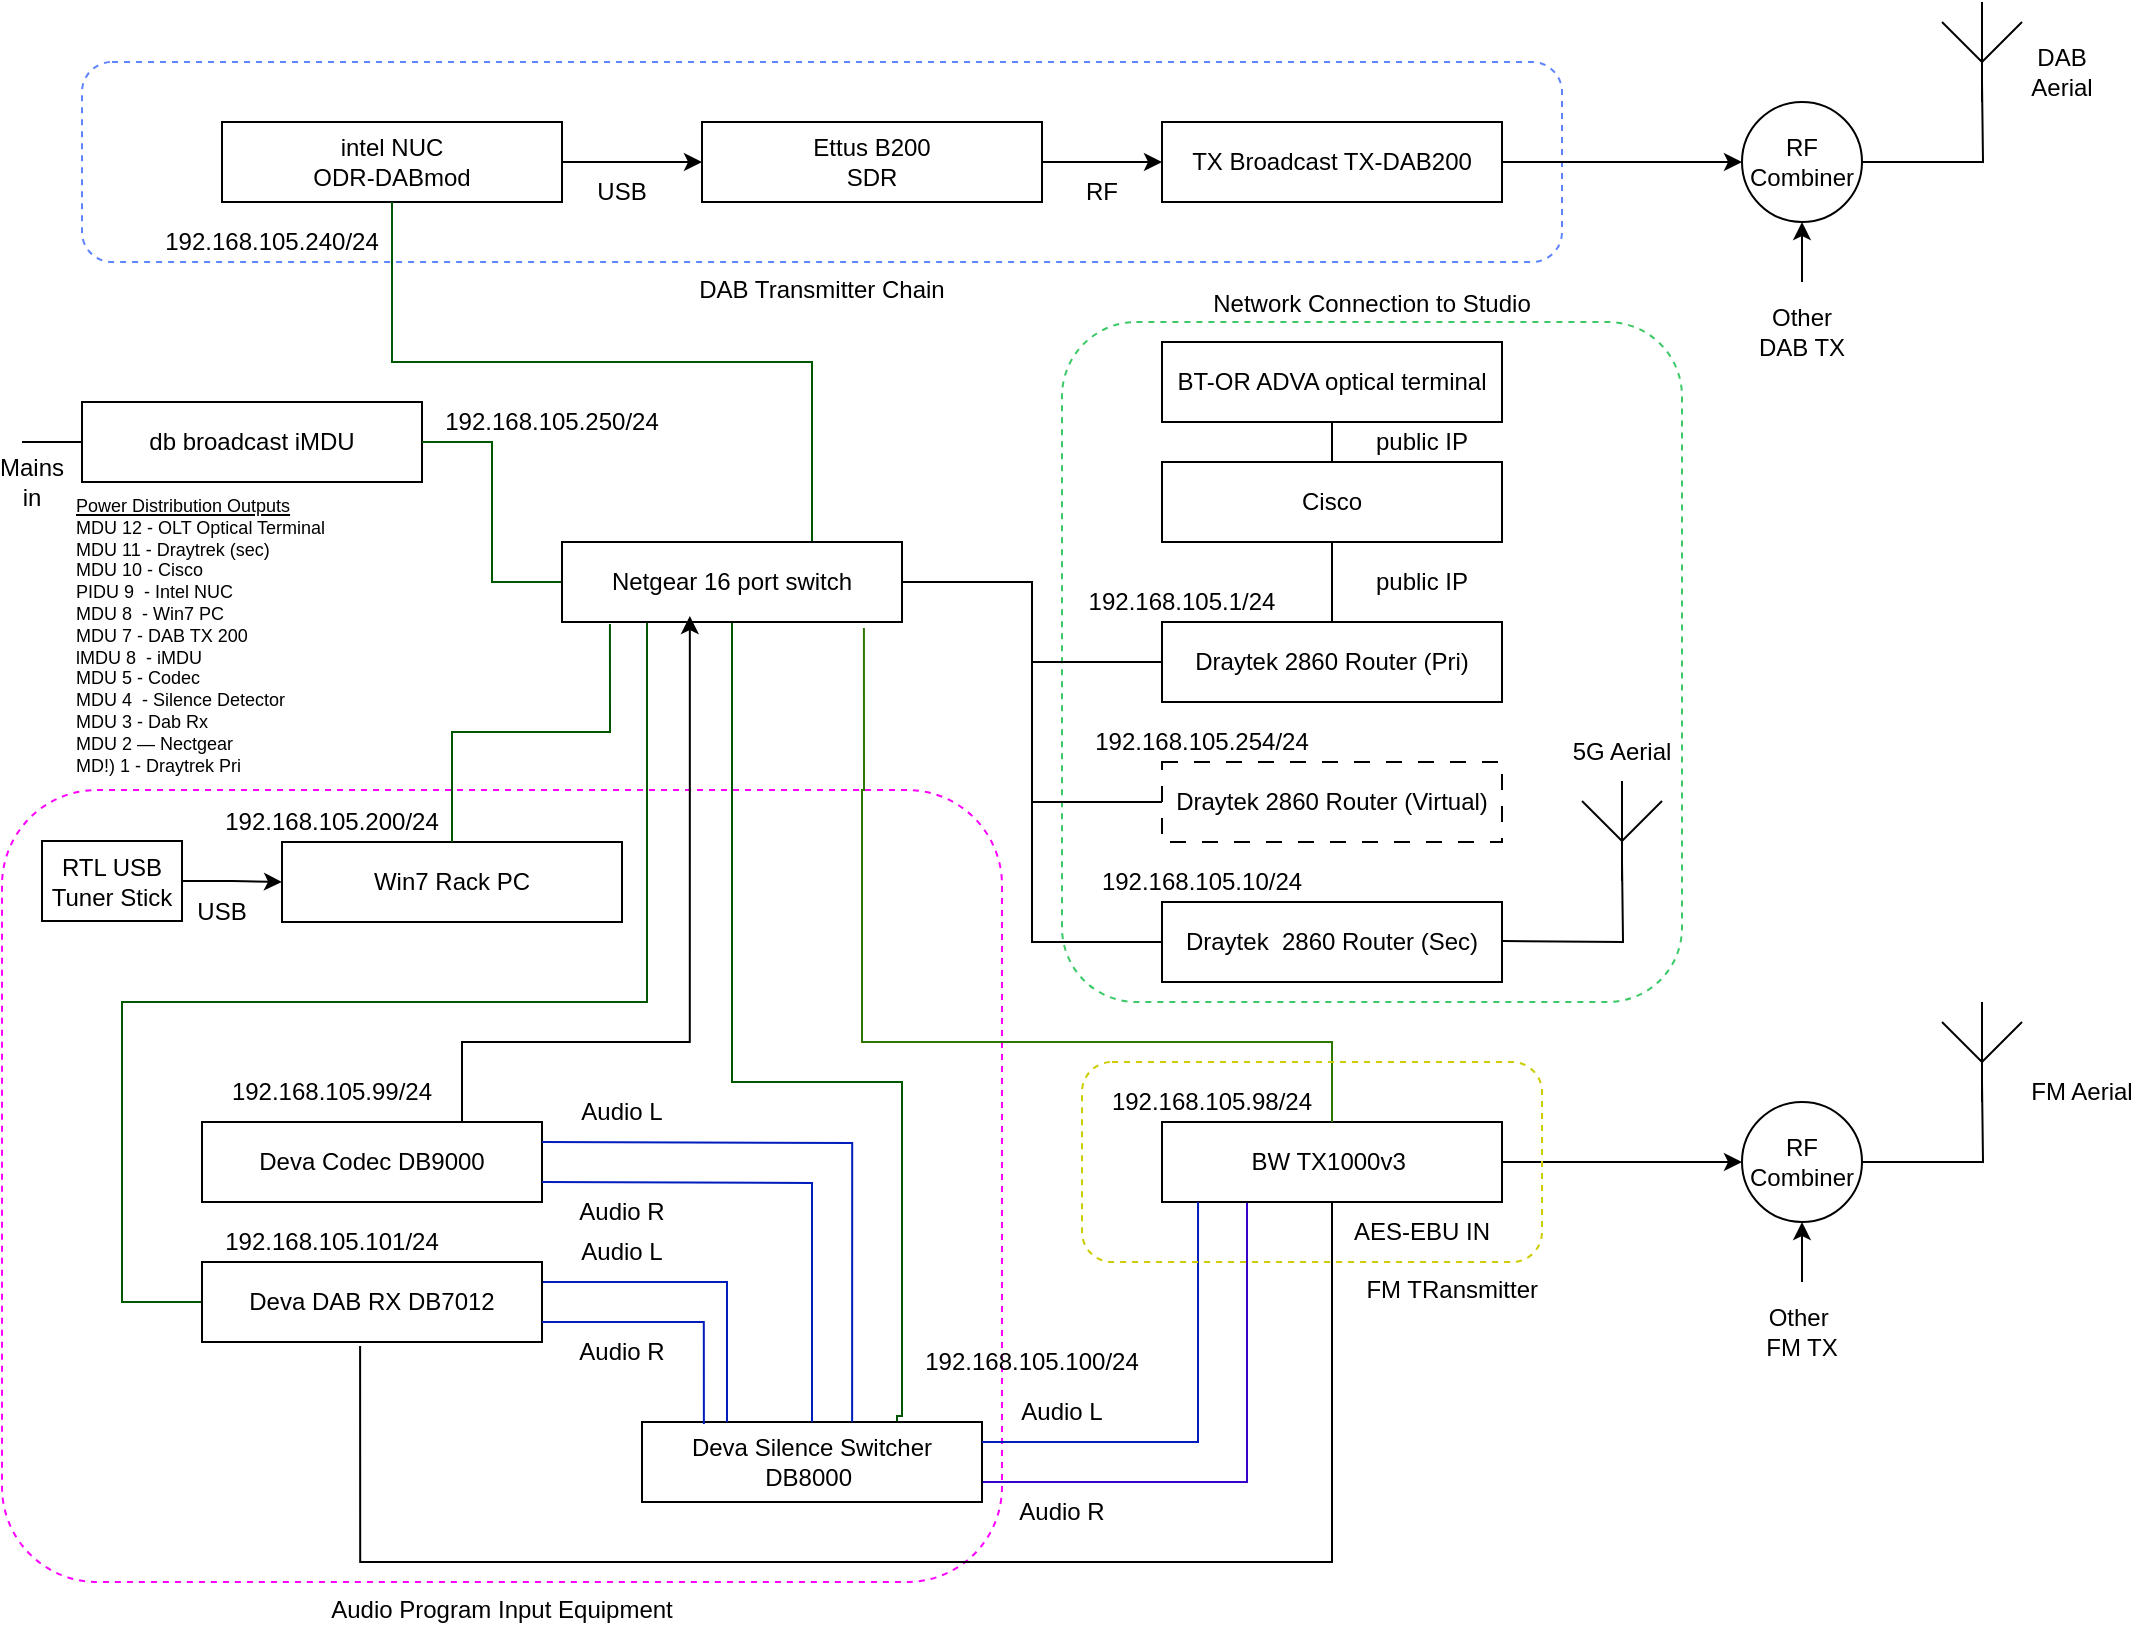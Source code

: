 <mxfile version="27.0.9">
  <diagram name="Page-1" id="bndg_6HbLod__y72PkgO">
    <mxGraphModel dx="1426" dy="841" grid="1" gridSize="10" guides="1" tooltips="1" connect="1" arrows="1" fold="1" page="1" pageScale="1" pageWidth="1169" pageHeight="827" math="0" shadow="0">
      <root>
        <mxCell id="0" />
        <mxCell id="1" parent="0" />
        <mxCell id="5baGiT5Odm0ee1N5B_kk-13" value="Network Connection to Studio" style="rounded=1;whiteSpace=wrap;html=1;dashed=1;fillColor=none;labelPosition=center;verticalLabelPosition=top;align=center;verticalAlign=bottom;arcSize=12;strokeColor=light-dark(#3bc966, #ededed);" parent="1" vertex="1">
          <mxGeometry x="560" y="180" width="310" height="340" as="geometry" />
        </mxCell>
        <mxCell id="5baGiT5Odm0ee1N5B_kk-10" value="Audio Program I&lt;span style=&quot;background-color: transparent; color: light-dark(rgb(0, 0, 0), rgb(255, 255, 255));&quot;&gt;nput Equipment&lt;/span&gt;" style="rounded=1;whiteSpace=wrap;html=1;dashed=1;fillColor=none;labelPosition=center;verticalLabelPosition=bottom;align=center;verticalAlign=top;arcSize=12;strokeColor=#FF00FF;" parent="1" vertex="1">
          <mxGeometry x="30" y="414" width="500" height="396" as="geometry" />
        </mxCell>
        <mxCell id="AULBceBfQgbjoqoKDMBw-36" value="DAB Transmitter Chain" style="rounded=1;whiteSpace=wrap;html=1;dashed=1;fillColor=none;labelPosition=center;verticalLabelPosition=bottom;align=center;verticalAlign=top;strokeColor=#5F84FF;" parent="1" vertex="1">
          <mxGeometry x="70" y="50" width="740" height="100" as="geometry" />
        </mxCell>
        <mxCell id="5baGiT5Odm0ee1N5B_kk-4" style="edgeStyle=orthogonalEdgeStyle;rounded=0;orthogonalLoop=1;jettySize=auto;html=1;endArrow=none;startFill=0;" parent="1" source="AULBceBfQgbjoqoKDMBw-1" edge="1">
          <mxGeometry relative="1" as="geometry">
            <mxPoint x="40" y="240" as="targetPoint" />
          </mxGeometry>
        </mxCell>
        <mxCell id="AULBceBfQgbjoqoKDMBw-1" value="db broadcast iMDU" style="rounded=0;whiteSpace=wrap;html=1;" parent="1" vertex="1">
          <mxGeometry x="70" y="220" width="170" height="40" as="geometry" />
        </mxCell>
        <mxCell id="AULBceBfQgbjoqoKDMBw-42" style="edgeStyle=orthogonalEdgeStyle;rounded=0;orthogonalLoop=1;jettySize=auto;html=1;exitX=1;exitY=0.5;exitDx=0;exitDy=0;entryX=0;entryY=0.5;entryDx=0;entryDy=0;" parent="1" source="AULBceBfQgbjoqoKDMBw-2" target="AULBceBfQgbjoqoKDMBw-3" edge="1">
          <mxGeometry relative="1" as="geometry" />
        </mxCell>
        <mxCell id="AULBceBfQgbjoqoKDMBw-2" value="intel NUC&lt;div&gt;ODR-DABmod&lt;/div&gt;" style="rounded=0;whiteSpace=wrap;html=1;" parent="1" vertex="1">
          <mxGeometry x="140" y="80" width="170" height="40" as="geometry" />
        </mxCell>
        <mxCell id="AULBceBfQgbjoqoKDMBw-43" style="edgeStyle=orthogonalEdgeStyle;rounded=0;orthogonalLoop=1;jettySize=auto;html=1;entryX=0;entryY=0.5;entryDx=0;entryDy=0;" parent="1" source="AULBceBfQgbjoqoKDMBw-3" target="AULBceBfQgbjoqoKDMBw-4" edge="1">
          <mxGeometry relative="1" as="geometry" />
        </mxCell>
        <mxCell id="AULBceBfQgbjoqoKDMBw-3" value="Ettus B200&lt;div&gt;SDR&lt;/div&gt;" style="rounded=0;whiteSpace=wrap;html=1;" parent="1" vertex="1">
          <mxGeometry x="380" y="80" width="170" height="40" as="geometry" />
        </mxCell>
        <mxCell id="AULBceBfQgbjoqoKDMBw-23" style="edgeStyle=orthogonalEdgeStyle;rounded=0;orthogonalLoop=1;jettySize=auto;html=1;entryX=0;entryY=0.5;entryDx=0;entryDy=0;endArrow=classic;startFill=0;endFill=1;" parent="1" source="AULBceBfQgbjoqoKDMBw-4" target="AULBceBfQgbjoqoKDMBw-16" edge="1">
          <mxGeometry relative="1" as="geometry" />
        </mxCell>
        <mxCell id="AULBceBfQgbjoqoKDMBw-4" value="TX Broadcast TX-DAB200" style="rounded=0;whiteSpace=wrap;html=1;" parent="1" vertex="1">
          <mxGeometry x="610" y="80" width="170" height="40" as="geometry" />
        </mxCell>
        <mxCell id="AULBceBfQgbjoqoKDMBw-5" value="Win7 Rack PC" style="rounded=0;whiteSpace=wrap;html=1;" parent="1" vertex="1">
          <mxGeometry x="170" y="440" width="170" height="40" as="geometry" />
        </mxCell>
        <mxCell id="AULBceBfQgbjoqoKDMBw-57" style="edgeStyle=orthogonalEdgeStyle;rounded=0;orthogonalLoop=1;jettySize=auto;html=1;exitX=0.5;exitY=1;exitDx=0;exitDy=0;entryX=0.5;entryY=0;entryDx=0;entryDy=0;endArrow=none;startFill=0;" parent="1" source="AULBceBfQgbjoqoKDMBw-6" target="AULBceBfQgbjoqoKDMBw-7" edge="1">
          <mxGeometry relative="1" as="geometry" />
        </mxCell>
        <mxCell id="AULBceBfQgbjoqoKDMBw-6" value="BT-OR ADVA optical terminal" style="rounded=0;whiteSpace=wrap;html=1;" parent="1" vertex="1">
          <mxGeometry x="610" y="190" width="170" height="40" as="geometry" />
        </mxCell>
        <mxCell id="AULBceBfQgbjoqoKDMBw-56" style="edgeStyle=orthogonalEdgeStyle;rounded=0;orthogonalLoop=1;jettySize=auto;html=1;exitX=0.5;exitY=1;exitDx=0;exitDy=0;entryX=0.5;entryY=0;entryDx=0;entryDy=0;endArrow=none;startFill=0;" parent="1" source="AULBceBfQgbjoqoKDMBw-7" target="AULBceBfQgbjoqoKDMBw-8" edge="1">
          <mxGeometry relative="1" as="geometry" />
        </mxCell>
        <mxCell id="AULBceBfQgbjoqoKDMBw-7" value="Cisco" style="rounded=0;whiteSpace=wrap;html=1;" parent="1" vertex="1">
          <mxGeometry x="610" y="250" width="170" height="40" as="geometry" />
        </mxCell>
        <mxCell id="AULBceBfQgbjoqoKDMBw-54" style="edgeStyle=orthogonalEdgeStyle;rounded=0;orthogonalLoop=1;jettySize=auto;html=1;exitX=0;exitY=0.5;exitDx=0;exitDy=0;entryX=1;entryY=0.5;entryDx=0;entryDy=0;endArrow=none;startFill=0;" parent="1" source="AULBceBfQgbjoqoKDMBw-8" target="AULBceBfQgbjoqoKDMBw-11" edge="1">
          <mxGeometry relative="1" as="geometry" />
        </mxCell>
        <mxCell id="AULBceBfQgbjoqoKDMBw-8" value="Draytek 2860 Router (Pri)" style="rounded=0;whiteSpace=wrap;html=1;" parent="1" vertex="1">
          <mxGeometry x="610" y="330" width="170" height="40" as="geometry" />
        </mxCell>
        <mxCell id="AULBceBfQgbjoqoKDMBw-53" style="edgeStyle=orthogonalEdgeStyle;rounded=0;orthogonalLoop=1;jettySize=auto;html=1;exitX=0;exitY=0.5;exitDx=0;exitDy=0;entryX=1;entryY=0.5;entryDx=0;entryDy=0;endArrow=none;startFill=0;" parent="1" source="AULBceBfQgbjoqoKDMBw-9" target="AULBceBfQgbjoqoKDMBw-11" edge="1">
          <mxGeometry relative="1" as="geometry" />
        </mxCell>
        <mxCell id="AULBceBfQgbjoqoKDMBw-9" value="Draytek&amp;nbsp;&amp;nbsp;2860 Router (Sec)" style="rounded=0;whiteSpace=wrap;html=1;" parent="1" vertex="1">
          <mxGeometry x="610" y="470" width="170" height="40" as="geometry" />
        </mxCell>
        <mxCell id="AULBceBfQgbjoqoKDMBw-55" value="" style="edgeStyle=orthogonalEdgeStyle;rounded=0;orthogonalLoop=1;jettySize=auto;html=1;endArrow=none;startFill=0;entryX=1;entryY=0.5;entryDx=0;entryDy=0;" parent="1" source="AULBceBfQgbjoqoKDMBw-10" target="AULBceBfQgbjoqoKDMBw-11" edge="1">
          <mxGeometry relative="1" as="geometry" />
        </mxCell>
        <mxCell id="AULBceBfQgbjoqoKDMBw-10" value="Draytek&amp;nbsp;2860 Router (Virtual)" style="rounded=0;whiteSpace=wrap;html=1;dashed=1;dashPattern=8 8;" parent="1" vertex="1">
          <mxGeometry x="610" y="400" width="170" height="40" as="geometry" />
        </mxCell>
        <mxCell id="AULBceBfQgbjoqoKDMBw-46" style="edgeStyle=orthogonalEdgeStyle;rounded=0;orthogonalLoop=1;jettySize=auto;html=1;exitX=0.141;exitY=1.025;exitDx=0;exitDy=0;entryX=0.5;entryY=0;entryDx=0;entryDy=0;endArrow=none;startFill=0;fillColor=#008a00;strokeColor=#005700;exitPerimeter=0;" parent="1" source="AULBceBfQgbjoqoKDMBw-11" target="AULBceBfQgbjoqoKDMBw-5" edge="1">
          <mxGeometry relative="1" as="geometry" />
        </mxCell>
        <mxCell id="AULBceBfQgbjoqoKDMBw-47" style="edgeStyle=orthogonalEdgeStyle;rounded=0;orthogonalLoop=1;jettySize=auto;html=1;entryX=0.5;entryY=1;entryDx=0;entryDy=0;endArrow=none;startFill=0;fillColor=#008a00;strokeColor=#005700;" parent="1" source="AULBceBfQgbjoqoKDMBw-11" target="AULBceBfQgbjoqoKDMBw-2" edge="1">
          <mxGeometry relative="1" as="geometry">
            <Array as="points">
              <mxPoint x="435" y="200" />
              <mxPoint x="225" y="200" />
            </Array>
          </mxGeometry>
        </mxCell>
        <mxCell id="AULBceBfQgbjoqoKDMBw-48" style="edgeStyle=orthogonalEdgeStyle;rounded=0;orthogonalLoop=1;jettySize=auto;html=1;entryX=1;entryY=0.5;entryDx=0;entryDy=0;endArrow=none;startFill=0;fillColor=#008a00;strokeColor=#005700;" parent="1" source="AULBceBfQgbjoqoKDMBw-11" target="AULBceBfQgbjoqoKDMBw-1" edge="1">
          <mxGeometry relative="1" as="geometry" />
        </mxCell>
        <mxCell id="AULBceBfQgbjoqoKDMBw-49" style="edgeStyle=orthogonalEdgeStyle;rounded=0;orthogonalLoop=1;jettySize=auto;html=1;exitX=0.25;exitY=1;exitDx=0;exitDy=0;entryX=0;entryY=0.5;entryDx=0;entryDy=0;endArrow=none;startFill=0;fillColor=#008a00;strokeColor=#005700;" parent="1" source="AULBceBfQgbjoqoKDMBw-11" target="AULBceBfQgbjoqoKDMBw-14" edge="1">
          <mxGeometry relative="1" as="geometry">
            <Array as="points">
              <mxPoint x="353" y="520" />
              <mxPoint x="90" y="520" />
              <mxPoint x="90" y="670" />
            </Array>
          </mxGeometry>
        </mxCell>
        <mxCell id="AULBceBfQgbjoqoKDMBw-51" style="edgeStyle=orthogonalEdgeStyle;rounded=0;orthogonalLoop=1;jettySize=auto;html=1;exitX=0.5;exitY=1;exitDx=0;exitDy=0;entryX=0.75;entryY=0;entryDx=0;entryDy=0;endArrow=none;startFill=0;fillColor=#008a00;strokeColor=#005700;" parent="1" source="AULBceBfQgbjoqoKDMBw-11" target="AULBceBfQgbjoqoKDMBw-13" edge="1">
          <mxGeometry relative="1" as="geometry">
            <mxPoint x="370" y="650" as="targetPoint" />
            <Array as="points">
              <mxPoint x="395" y="560" />
              <mxPoint x="480" y="560" />
              <mxPoint x="480" y="727" />
              <mxPoint x="478" y="727" />
            </Array>
          </mxGeometry>
        </mxCell>
        <mxCell id="AULBceBfQgbjoqoKDMBw-11" value="Netgear 16 port switch" style="rounded=0;whiteSpace=wrap;html=1;" parent="1" vertex="1">
          <mxGeometry x="310" y="290" width="170" height="40" as="geometry" />
        </mxCell>
        <mxCell id="AULBceBfQgbjoqoKDMBw-12" value="Deva Codec DB9000" style="rounded=0;whiteSpace=wrap;html=1;" parent="1" vertex="1">
          <mxGeometry x="130" y="580" width="170" height="40" as="geometry" />
        </mxCell>
        <mxCell id="AULBceBfQgbjoqoKDMBw-63" style="edgeStyle=orthogonalEdgeStyle;rounded=0;orthogonalLoop=1;jettySize=auto;html=1;exitX=1;exitY=0.75;exitDx=0;exitDy=0;entryX=0.25;entryY=1;entryDx=0;entryDy=0;endArrow=none;startFill=0;fillColor=#6a00ff;strokeColor=#3700CC;" parent="1" source="AULBceBfQgbjoqoKDMBw-13" target="AULBceBfQgbjoqoKDMBw-27" edge="1">
          <mxGeometry relative="1" as="geometry" />
        </mxCell>
        <mxCell id="AULBceBfQgbjoqoKDMBw-13" value="Deva Silence Switcher DB8000&amp;nbsp;" style="rounded=0;whiteSpace=wrap;html=1;" parent="1" vertex="1">
          <mxGeometry x="350" y="730" width="170" height="40" as="geometry" />
        </mxCell>
        <mxCell id="AULBceBfQgbjoqoKDMBw-61" style="edgeStyle=orthogonalEdgeStyle;rounded=0;orthogonalLoop=1;jettySize=auto;html=1;entryX=0.5;entryY=1;entryDx=0;entryDy=0;exitX=0.465;exitY=1.05;exitDx=0;exitDy=0;exitPerimeter=0;endArrow=none;startFill=0;" parent="1" source="AULBceBfQgbjoqoKDMBw-14" target="AULBceBfQgbjoqoKDMBw-27" edge="1">
          <mxGeometry relative="1" as="geometry">
            <Array as="points">
              <mxPoint x="209" y="800" />
              <mxPoint x="695" y="800" />
            </Array>
          </mxGeometry>
        </mxCell>
        <mxCell id="AULBceBfQgbjoqoKDMBw-65" style="edgeStyle=orthogonalEdgeStyle;rounded=0;orthogonalLoop=1;jettySize=auto;html=1;exitX=1;exitY=0.25;exitDx=0;exitDy=0;entryX=0.25;entryY=0;entryDx=0;entryDy=0;endArrow=none;startFill=0;fillColor=#0050ef;strokeColor=#001DBC;" parent="1" source="AULBceBfQgbjoqoKDMBw-14" target="AULBceBfQgbjoqoKDMBw-13" edge="1">
          <mxGeometry relative="1" as="geometry" />
        </mxCell>
        <mxCell id="AULBceBfQgbjoqoKDMBw-14" value="Deva DAB RX DB7012" style="rounded=0;whiteSpace=wrap;html=1;" parent="1" vertex="1">
          <mxGeometry x="130" y="650" width="170" height="40" as="geometry" />
        </mxCell>
        <mxCell id="AULBceBfQgbjoqoKDMBw-22" style="edgeStyle=orthogonalEdgeStyle;rounded=0;orthogonalLoop=1;jettySize=auto;html=1;endArrow=none;startFill=0;" parent="1" source="AULBceBfQgbjoqoKDMBw-16" edge="1">
          <mxGeometry relative="1" as="geometry">
            <mxPoint x="1020" y="60" as="targetPoint" />
          </mxGeometry>
        </mxCell>
        <mxCell id="AULBceBfQgbjoqoKDMBw-16" value="RF Combiner" style="ellipse;whiteSpace=wrap;html=1;aspect=fixed;" parent="1" vertex="1">
          <mxGeometry x="900" y="70" width="60" height="60" as="geometry" />
        </mxCell>
        <mxCell id="AULBceBfQgbjoqoKDMBw-21" value="" style="group" parent="1" vertex="1" connectable="0">
          <mxGeometry x="1000" y="20" width="90" height="50" as="geometry" />
        </mxCell>
        <mxCell id="AULBceBfQgbjoqoKDMBw-17" value="" style="endArrow=none;html=1;rounded=0;" parent="AULBceBfQgbjoqoKDMBw-21" edge="1">
          <mxGeometry width="50" height="50" relative="1" as="geometry">
            <mxPoint x="20" y="50" as="sourcePoint" />
            <mxPoint x="20" as="targetPoint" />
          </mxGeometry>
        </mxCell>
        <mxCell id="AULBceBfQgbjoqoKDMBw-18" value="" style="endArrow=none;html=1;rounded=0;" parent="AULBceBfQgbjoqoKDMBw-21" edge="1">
          <mxGeometry width="50" height="50" relative="1" as="geometry">
            <mxPoint y="10" as="sourcePoint" />
            <mxPoint x="20" y="30" as="targetPoint" />
          </mxGeometry>
        </mxCell>
        <mxCell id="AULBceBfQgbjoqoKDMBw-19" value="" style="endArrow=none;html=1;rounded=0;" parent="AULBceBfQgbjoqoKDMBw-21" edge="1">
          <mxGeometry width="50" height="50" relative="1" as="geometry">
            <mxPoint x="40" y="10" as="sourcePoint" />
            <mxPoint x="20" y="30" as="targetPoint" />
          </mxGeometry>
        </mxCell>
        <mxCell id="AULBceBfQgbjoqoKDMBw-20" value="DAB Aerial" style="text;html=1;align=center;verticalAlign=middle;whiteSpace=wrap;rounded=0;" parent="AULBceBfQgbjoqoKDMBw-21" vertex="1">
          <mxGeometry x="30" y="20" width="60" height="30" as="geometry" />
        </mxCell>
        <mxCell id="AULBceBfQgbjoqoKDMBw-25" style="edgeStyle=orthogonalEdgeStyle;rounded=0;orthogonalLoop=1;jettySize=auto;html=1;entryX=0.5;entryY=1;entryDx=0;entryDy=0;" parent="1" target="AULBceBfQgbjoqoKDMBw-16" edge="1">
          <mxGeometry relative="1" as="geometry">
            <mxPoint x="930" y="160" as="sourcePoint" />
          </mxGeometry>
        </mxCell>
        <mxCell id="AULBceBfQgbjoqoKDMBw-24" value="Other DAB TX" style="text;html=1;align=center;verticalAlign=middle;whiteSpace=wrap;rounded=0;" parent="1" vertex="1">
          <mxGeometry x="900" y="170" width="60" height="30" as="geometry" />
        </mxCell>
        <mxCell id="AULBceBfQgbjoqoKDMBw-26" style="edgeStyle=orthogonalEdgeStyle;rounded=0;orthogonalLoop=1;jettySize=auto;html=1;entryX=0;entryY=0.5;entryDx=0;entryDy=0;endArrow=classic;startFill=0;endFill=1;" parent="1" source="AULBceBfQgbjoqoKDMBw-27" target="AULBceBfQgbjoqoKDMBw-29" edge="1">
          <mxGeometry relative="1" as="geometry" />
        </mxCell>
        <mxCell id="AULBceBfQgbjoqoKDMBw-27" value="BW TX1000v3&amp;nbsp;" style="rounded=0;whiteSpace=wrap;html=1;" parent="1" vertex="1">
          <mxGeometry x="610" y="580" width="170" height="40" as="geometry" />
        </mxCell>
        <mxCell id="AULBceBfQgbjoqoKDMBw-28" style="edgeStyle=orthogonalEdgeStyle;rounded=0;orthogonalLoop=1;jettySize=auto;html=1;endArrow=none;startFill=0;" parent="1" source="AULBceBfQgbjoqoKDMBw-29" edge="1">
          <mxGeometry relative="1" as="geometry">
            <mxPoint x="1020" y="560" as="targetPoint" />
          </mxGeometry>
        </mxCell>
        <mxCell id="AULBceBfQgbjoqoKDMBw-29" value="RF Combiner" style="ellipse;whiteSpace=wrap;html=1;aspect=fixed;" parent="1" vertex="1">
          <mxGeometry x="900" y="570" width="60" height="60" as="geometry" />
        </mxCell>
        <mxCell id="AULBceBfQgbjoqoKDMBw-30" value="" style="endArrow=none;html=1;rounded=0;" parent="1" edge="1">
          <mxGeometry width="50" height="50" relative="1" as="geometry">
            <mxPoint x="1020" y="570" as="sourcePoint" />
            <mxPoint x="1020" y="520" as="targetPoint" />
          </mxGeometry>
        </mxCell>
        <mxCell id="AULBceBfQgbjoqoKDMBw-31" value="" style="endArrow=none;html=1;rounded=0;" parent="1" edge="1">
          <mxGeometry width="50" height="50" relative="1" as="geometry">
            <mxPoint x="1000" y="530" as="sourcePoint" />
            <mxPoint x="1020" y="550" as="targetPoint" />
          </mxGeometry>
        </mxCell>
        <mxCell id="AULBceBfQgbjoqoKDMBw-32" value="" style="endArrow=none;html=1;rounded=0;" parent="1" edge="1">
          <mxGeometry width="50" height="50" relative="1" as="geometry">
            <mxPoint x="1040" y="530" as="sourcePoint" />
            <mxPoint x="1020" y="550" as="targetPoint" />
          </mxGeometry>
        </mxCell>
        <mxCell id="AULBceBfQgbjoqoKDMBw-33" style="edgeStyle=orthogonalEdgeStyle;rounded=0;orthogonalLoop=1;jettySize=auto;html=1;entryX=0.5;entryY=1;entryDx=0;entryDy=0;" parent="1" target="AULBceBfQgbjoqoKDMBw-29" edge="1">
          <mxGeometry relative="1" as="geometry">
            <mxPoint x="930" y="660" as="sourcePoint" />
          </mxGeometry>
        </mxCell>
        <mxCell id="AULBceBfQgbjoqoKDMBw-34" value="Other&amp;nbsp;&lt;div&gt;FM TX&lt;/div&gt;" style="text;html=1;align=center;verticalAlign=middle;whiteSpace=wrap;rounded=0;" parent="1" vertex="1">
          <mxGeometry x="900" y="670" width="60" height="30" as="geometry" />
        </mxCell>
        <mxCell id="AULBceBfQgbjoqoKDMBw-35" value="FM Aerial" style="text;html=1;align=center;verticalAlign=middle;whiteSpace=wrap;rounded=0;" parent="1" vertex="1">
          <mxGeometry x="1040" y="550" width="60" height="30" as="geometry" />
        </mxCell>
        <mxCell id="AULBceBfQgbjoqoKDMBw-37" value="RTL USB Tuner Stick" style="rounded=0;whiteSpace=wrap;html=1;" parent="1" vertex="1">
          <mxGeometry x="50" y="439.5" width="70" height="40" as="geometry" />
        </mxCell>
        <mxCell id="AULBceBfQgbjoqoKDMBw-40" value="" style="edgeStyle=orthogonalEdgeStyle;rounded=0;orthogonalLoop=1;jettySize=auto;html=1;entryX=0;entryY=0.5;entryDx=0;entryDy=0;" parent="1" source="AULBceBfQgbjoqoKDMBw-37" target="AULBceBfQgbjoqoKDMBw-5" edge="1">
          <mxGeometry relative="1" as="geometry">
            <mxPoint x="100" y="465" as="sourcePoint" />
            <mxPoint x="170" y="465" as="targetPoint" />
          </mxGeometry>
        </mxCell>
        <mxCell id="AULBceBfQgbjoqoKDMBw-39" value="USB" style="text;html=1;align=center;verticalAlign=middle;whiteSpace=wrap;rounded=0;" parent="1" vertex="1">
          <mxGeometry x="110" y="460" width="60" height="30" as="geometry" />
        </mxCell>
        <mxCell id="AULBceBfQgbjoqoKDMBw-41" value="USB" style="text;html=1;align=center;verticalAlign=middle;whiteSpace=wrap;rounded=0;" parent="1" vertex="1">
          <mxGeometry x="310" y="100" width="60" height="30" as="geometry" />
        </mxCell>
        <mxCell id="AULBceBfQgbjoqoKDMBw-45" value="RF" style="text;html=1;align=center;verticalAlign=middle;whiteSpace=wrap;rounded=0;" parent="1" vertex="1">
          <mxGeometry x="550" y="100" width="60" height="30" as="geometry" />
        </mxCell>
        <mxCell id="AULBceBfQgbjoqoKDMBw-52" style="edgeStyle=orthogonalEdgeStyle;rounded=0;orthogonalLoop=1;jettySize=auto;html=1;exitX=0.5;exitY=0;exitDx=0;exitDy=0;endArrow=none;startFill=0;fillColor=#60a917;strokeColor=#2D7600;entryX=0.888;entryY=1.075;entryDx=0;entryDy=0;entryPerimeter=0;" parent="1" source="AULBceBfQgbjoqoKDMBw-27" target="AULBceBfQgbjoqoKDMBw-11" edge="1">
          <mxGeometry relative="1" as="geometry">
            <mxPoint x="460" y="414" as="targetPoint" />
            <Array as="points">
              <mxPoint x="695" y="540" />
              <mxPoint x="460" y="540" />
              <mxPoint x="460" y="414" />
              <mxPoint x="461" y="414" />
            </Array>
          </mxGeometry>
        </mxCell>
        <mxCell id="AULBceBfQgbjoqoKDMBw-62" style="edgeStyle=orthogonalEdgeStyle;rounded=0;orthogonalLoop=1;jettySize=auto;html=1;exitX=1;exitY=0.25;exitDx=0;exitDy=0;entryX=0.106;entryY=1;entryDx=0;entryDy=0;entryPerimeter=0;endArrow=none;startFill=0;fillColor=#0050ef;strokeColor=#001DBC;" parent="1" source="AULBceBfQgbjoqoKDMBw-13" target="AULBceBfQgbjoqoKDMBw-27" edge="1">
          <mxGeometry relative="1" as="geometry">
            <mxPoint x="630" y="610" as="targetPoint" />
          </mxGeometry>
        </mxCell>
        <mxCell id="AULBceBfQgbjoqoKDMBw-64" style="edgeStyle=orthogonalEdgeStyle;rounded=0;orthogonalLoop=1;jettySize=auto;html=1;exitX=1;exitY=0.75;exitDx=0;exitDy=0;entryX=0.182;entryY=0.025;entryDx=0;entryDy=0;entryPerimeter=0;endArrow=none;startFill=0;fillColor=#0050ef;strokeColor=#001DBC;" parent="1" source="AULBceBfQgbjoqoKDMBw-14" target="AULBceBfQgbjoqoKDMBw-13" edge="1">
          <mxGeometry relative="1" as="geometry" />
        </mxCell>
        <mxCell id="AULBceBfQgbjoqoKDMBw-67" value="&lt;div&gt;&lt;u&gt;Power Distribution Outputs&lt;/u&gt;&lt;/div&gt;&lt;div&gt;MDU 12 - OLT Optical Terminal&lt;/div&gt;&lt;div&gt;MDU 11 - Draytrek (sec)&lt;/div&gt;&lt;div&gt;MDU 10 - Cisco&lt;/div&gt;&lt;div&gt;PIDU 9&amp;nbsp; - Intel NUC&lt;/div&gt;&lt;div&gt;MDU 8&amp;nbsp; - Win7 PC&lt;/div&gt;&lt;div&gt;MDU 7 - DAB TX 200&lt;/div&gt;&lt;div&gt;&lt;p style=&quot;margin: 0px;&quot;&gt;lMDU 8&amp;nbsp; - iMDU&lt;/p&gt;&lt;p style=&quot;margin: 0px;&quot;&gt;MDU 5 - Codec&lt;/p&gt;&lt;p style=&quot;margin: 0px;&quot;&gt;MDU 4&amp;nbsp; - Silence Detector&lt;/p&gt;&lt;p style=&quot;margin: 0px;&quot;&gt;MDU 3 - Dab Rx&lt;/p&gt;&lt;p style=&quot;margin: 0px;&quot;&gt;MDU 2 — Nectgear&lt;/p&gt;&lt;p style=&quot;margin: 0px;&quot;&gt;MD!) 1 -&amp;nbsp;&lt;span style=&quot;background-color: transparent; color: light-dark(rgb(0, 0, 0), rgb(255, 255, 255));&quot;&gt;Draytrek Pri&lt;/span&gt;&lt;/p&gt;&lt;p style=&quot;margin: 0px;&quot;&gt;&lt;br&gt;&lt;/p&gt;&lt;/div&gt;" style="text;html=1;align=left;verticalAlign=top;whiteSpace=wrap;rounded=0;fontSize=9;" parent="1" vertex="1">
          <mxGeometry x="65" y="260" width="200" height="140" as="geometry" />
        </mxCell>
        <mxCell id="AULBceBfQgbjoqoKDMBw-68" value="Audio L" style="text;html=1;align=center;verticalAlign=middle;whiteSpace=wrap;rounded=0;" parent="1" vertex="1">
          <mxGeometry x="530" y="710" width="60" height="30" as="geometry" />
        </mxCell>
        <mxCell id="AULBceBfQgbjoqoKDMBw-69" value="Audio R" style="text;html=1;align=center;verticalAlign=middle;whiteSpace=wrap;rounded=0;" parent="1" vertex="1">
          <mxGeometry x="530" y="760" width="60" height="30" as="geometry" />
        </mxCell>
        <mxCell id="AULBceBfQgbjoqoKDMBw-70" value="Audio L" style="text;html=1;align=center;verticalAlign=middle;whiteSpace=wrap;rounded=0;" parent="1" vertex="1">
          <mxGeometry x="310" y="630" width="60" height="30" as="geometry" />
        </mxCell>
        <mxCell id="AULBceBfQgbjoqoKDMBw-71" value="Audio R" style="text;html=1;align=center;verticalAlign=middle;whiteSpace=wrap;rounded=0;" parent="1" vertex="1">
          <mxGeometry x="310" y="680" width="60" height="30" as="geometry" />
        </mxCell>
        <mxCell id="AULBceBfQgbjoqoKDMBw-74" value="AES-EBU IN" style="text;html=1;align=center;verticalAlign=middle;whiteSpace=wrap;rounded=0;" parent="1" vertex="1">
          <mxGeometry x="700" y="620" width="80" height="30" as="geometry" />
        </mxCell>
        <mxCell id="AULBceBfQgbjoqoKDMBw-75" style="edgeStyle=orthogonalEdgeStyle;rounded=0;orthogonalLoop=1;jettySize=auto;html=1;exitX=1;exitY=0.25;exitDx=0;exitDy=0;entryX=0.618;entryY=0;entryDx=0;entryDy=0;entryPerimeter=0;endArrow=none;startFill=0;fillColor=#0050ef;strokeColor=#001DBC;" parent="1" target="AULBceBfQgbjoqoKDMBw-13" edge="1">
          <mxGeometry relative="1" as="geometry">
            <mxPoint x="300" y="590" as="sourcePoint" />
            <mxPoint x="393" y="660" as="targetPoint" />
          </mxGeometry>
        </mxCell>
        <mxCell id="AULBceBfQgbjoqoKDMBw-76" style="edgeStyle=orthogonalEdgeStyle;rounded=0;orthogonalLoop=1;jettySize=auto;html=1;exitX=1;exitY=0.75;exitDx=0;exitDy=0;entryX=0.5;entryY=0;entryDx=0;entryDy=0;endArrow=none;startFill=0;fillColor=#0050ef;strokeColor=#001DBC;" parent="1" target="AULBceBfQgbjoqoKDMBw-13" edge="1">
          <mxGeometry relative="1" as="geometry">
            <mxPoint x="300" y="610" as="sourcePoint" />
            <mxPoint x="381" y="661" as="targetPoint" />
          </mxGeometry>
        </mxCell>
        <mxCell id="AULBceBfQgbjoqoKDMBw-77" value="Audio L" style="text;html=1;align=center;verticalAlign=middle;whiteSpace=wrap;rounded=0;" parent="1" vertex="1">
          <mxGeometry x="310" y="560" width="60" height="30" as="geometry" />
        </mxCell>
        <mxCell id="AULBceBfQgbjoqoKDMBw-78" value="Audio R" style="text;html=1;align=center;verticalAlign=middle;whiteSpace=wrap;rounded=0;" parent="1" vertex="1">
          <mxGeometry x="310" y="610" width="60" height="30" as="geometry" />
        </mxCell>
        <mxCell id="AULBceBfQgbjoqoKDMBw-80" value="Mains in" style="text;html=1;align=center;verticalAlign=middle;whiteSpace=wrap;rounded=0;" parent="1" vertex="1">
          <mxGeometry x="30" y="240" width="30" height="40" as="geometry" />
        </mxCell>
        <mxCell id="AULBceBfQgbjoqoKDMBw-83" value="192.168.105.10/24" style="text;html=1;align=center;verticalAlign=middle;whiteSpace=wrap;rounded=0;fontSize=12;" parent="1" vertex="1">
          <mxGeometry x="600" y="450" width="60" height="20" as="geometry" />
        </mxCell>
        <mxCell id="AULBceBfQgbjoqoKDMBw-84" value="192.168.105.1/24" style="text;html=1;align=center;verticalAlign=middle;whiteSpace=wrap;rounded=0;fontSize=12;" parent="1" vertex="1">
          <mxGeometry x="590" y="310" width="60" height="20" as="geometry" />
        </mxCell>
        <mxCell id="AULBceBfQgbjoqoKDMBw-85" value="192.168.105.254/24" style="text;html=1;align=center;verticalAlign=middle;whiteSpace=wrap;rounded=0;fontSize=12;" parent="1" vertex="1">
          <mxGeometry x="600" y="380" width="60" height="20" as="geometry" />
        </mxCell>
        <mxCell id="AULBceBfQgbjoqoKDMBw-86" value="192.168.105.98/24" style="text;html=1;align=center;verticalAlign=middle;whiteSpace=wrap;rounded=0;fontSize=12;" parent="1" vertex="1">
          <mxGeometry x="580" y="560" width="110" height="20" as="geometry" />
        </mxCell>
        <mxCell id="AULBceBfQgbjoqoKDMBw-87" value="192.168.105.100/24" style="text;html=1;align=center;verticalAlign=middle;whiteSpace=wrap;rounded=0;fontSize=12;" parent="1" vertex="1">
          <mxGeometry x="490" y="690" width="110" height="20" as="geometry" />
        </mxCell>
        <mxCell id="AULBceBfQgbjoqoKDMBw-88" value="192.168.105.99/24" style="text;html=1;align=center;verticalAlign=middle;whiteSpace=wrap;rounded=0;fontSize=12;" parent="1" vertex="1">
          <mxGeometry x="140" y="555" width="110" height="20" as="geometry" />
        </mxCell>
        <mxCell id="AULBceBfQgbjoqoKDMBw-89" value="192.168.105.250/24" style="text;html=1;align=center;verticalAlign=middle;whiteSpace=wrap;rounded=0;fontSize=12;" parent="1" vertex="1">
          <mxGeometry x="250" y="220" width="110" height="20" as="geometry" />
        </mxCell>
        <mxCell id="AULBceBfQgbjoqoKDMBw-90" value="192.168.105.200/24" style="text;html=1;align=center;verticalAlign=middle;whiteSpace=wrap;rounded=0;fontSize=12;" parent="1" vertex="1">
          <mxGeometry x="140" y="420" width="110" height="20" as="geometry" />
        </mxCell>
        <mxCell id="AULBceBfQgbjoqoKDMBw-91" value="192.168.105.240/24" style="text;html=1;align=center;verticalAlign=middle;whiteSpace=wrap;rounded=0;fontSize=12;" parent="1" vertex="1">
          <mxGeometry x="110" y="130" width="110" height="20" as="geometry" />
        </mxCell>
        <mxCell id="AULBceBfQgbjoqoKDMBw-92" value="public IP" style="text;html=1;align=center;verticalAlign=middle;whiteSpace=wrap;rounded=0;fontSize=12;" parent="1" vertex="1">
          <mxGeometry x="685" y="300" width="110" height="20" as="geometry" />
        </mxCell>
        <mxCell id="AULBceBfQgbjoqoKDMBw-93" value="public IP" style="text;html=1;align=center;verticalAlign=middle;whiteSpace=wrap;rounded=0;fontSize=12;" parent="1" vertex="1">
          <mxGeometry x="685" y="230" width="110" height="20" as="geometry" />
        </mxCell>
        <mxCell id="AULBceBfQgbjoqoKDMBw-96" style="edgeStyle=orthogonalEdgeStyle;rounded=0;orthogonalLoop=1;jettySize=auto;html=1;endArrow=none;startFill=0;" parent="1" edge="1">
          <mxGeometry relative="1" as="geometry">
            <mxPoint x="840" y="449.5" as="targetPoint" />
            <mxPoint x="780" y="489.5" as="sourcePoint" />
          </mxGeometry>
        </mxCell>
        <mxCell id="AULBceBfQgbjoqoKDMBw-97" value="" style="endArrow=none;html=1;rounded=0;" parent="1" edge="1">
          <mxGeometry width="50" height="50" relative="1" as="geometry">
            <mxPoint x="840" y="459.5" as="sourcePoint" />
            <mxPoint x="840" y="409.5" as="targetPoint" />
          </mxGeometry>
        </mxCell>
        <mxCell id="AULBceBfQgbjoqoKDMBw-98" value="" style="endArrow=none;html=1;rounded=0;" parent="1" edge="1">
          <mxGeometry width="50" height="50" relative="1" as="geometry">
            <mxPoint x="820" y="419.5" as="sourcePoint" />
            <mxPoint x="840" y="439.5" as="targetPoint" />
          </mxGeometry>
        </mxCell>
        <mxCell id="AULBceBfQgbjoqoKDMBw-99" value="" style="endArrow=none;html=1;rounded=0;" parent="1" edge="1">
          <mxGeometry width="50" height="50" relative="1" as="geometry">
            <mxPoint x="860" y="419.5" as="sourcePoint" />
            <mxPoint x="840" y="439.5" as="targetPoint" />
          </mxGeometry>
        </mxCell>
        <mxCell id="AULBceBfQgbjoqoKDMBw-100" value="5G Aerial" style="text;html=1;align=center;verticalAlign=middle;whiteSpace=wrap;rounded=0;" parent="1" vertex="1">
          <mxGeometry x="810" y="380" width="60" height="30" as="geometry" />
        </mxCell>
        <mxCell id="5baGiT5Odm0ee1N5B_kk-8" value="FM TRansmitter" style="rounded=1;whiteSpace=wrap;html=1;dashed=1;fillColor=none;labelPosition=center;verticalLabelPosition=bottom;align=right;verticalAlign=top;strokeColor=#CCCC00;" parent="1" vertex="1">
          <mxGeometry x="570" y="550" width="230" height="100" as="geometry" />
        </mxCell>
        <mxCell id="7bTShoefl-qbExfEF26Y-1" style="edgeStyle=orthogonalEdgeStyle;rounded=0;orthogonalLoop=1;jettySize=auto;html=1;exitX=0.75;exitY=0;exitDx=0;exitDy=0;entryX=0.376;entryY=0.925;entryDx=0;entryDy=0;entryPerimeter=0;" edge="1" parent="1" source="AULBceBfQgbjoqoKDMBw-12" target="AULBceBfQgbjoqoKDMBw-11">
          <mxGeometry relative="1" as="geometry">
            <Array as="points">
              <mxPoint x="260" y="580" />
              <mxPoint x="260" y="540" />
              <mxPoint x="374" y="540" />
            </Array>
          </mxGeometry>
        </mxCell>
        <mxCell id="7bTShoefl-qbExfEF26Y-2" value="192.168.105.101&lt;span style=&quot;background-color: transparent; color: light-dark(rgb(0, 0, 0), rgb(255, 255, 255));&quot;&gt;/24&lt;/span&gt;" style="text;html=1;align=center;verticalAlign=middle;whiteSpace=wrap;rounded=0;fontSize=12;" vertex="1" parent="1">
          <mxGeometry x="115" y="630" width="160" height="20" as="geometry" />
        </mxCell>
      </root>
    </mxGraphModel>
  </diagram>
</mxfile>
